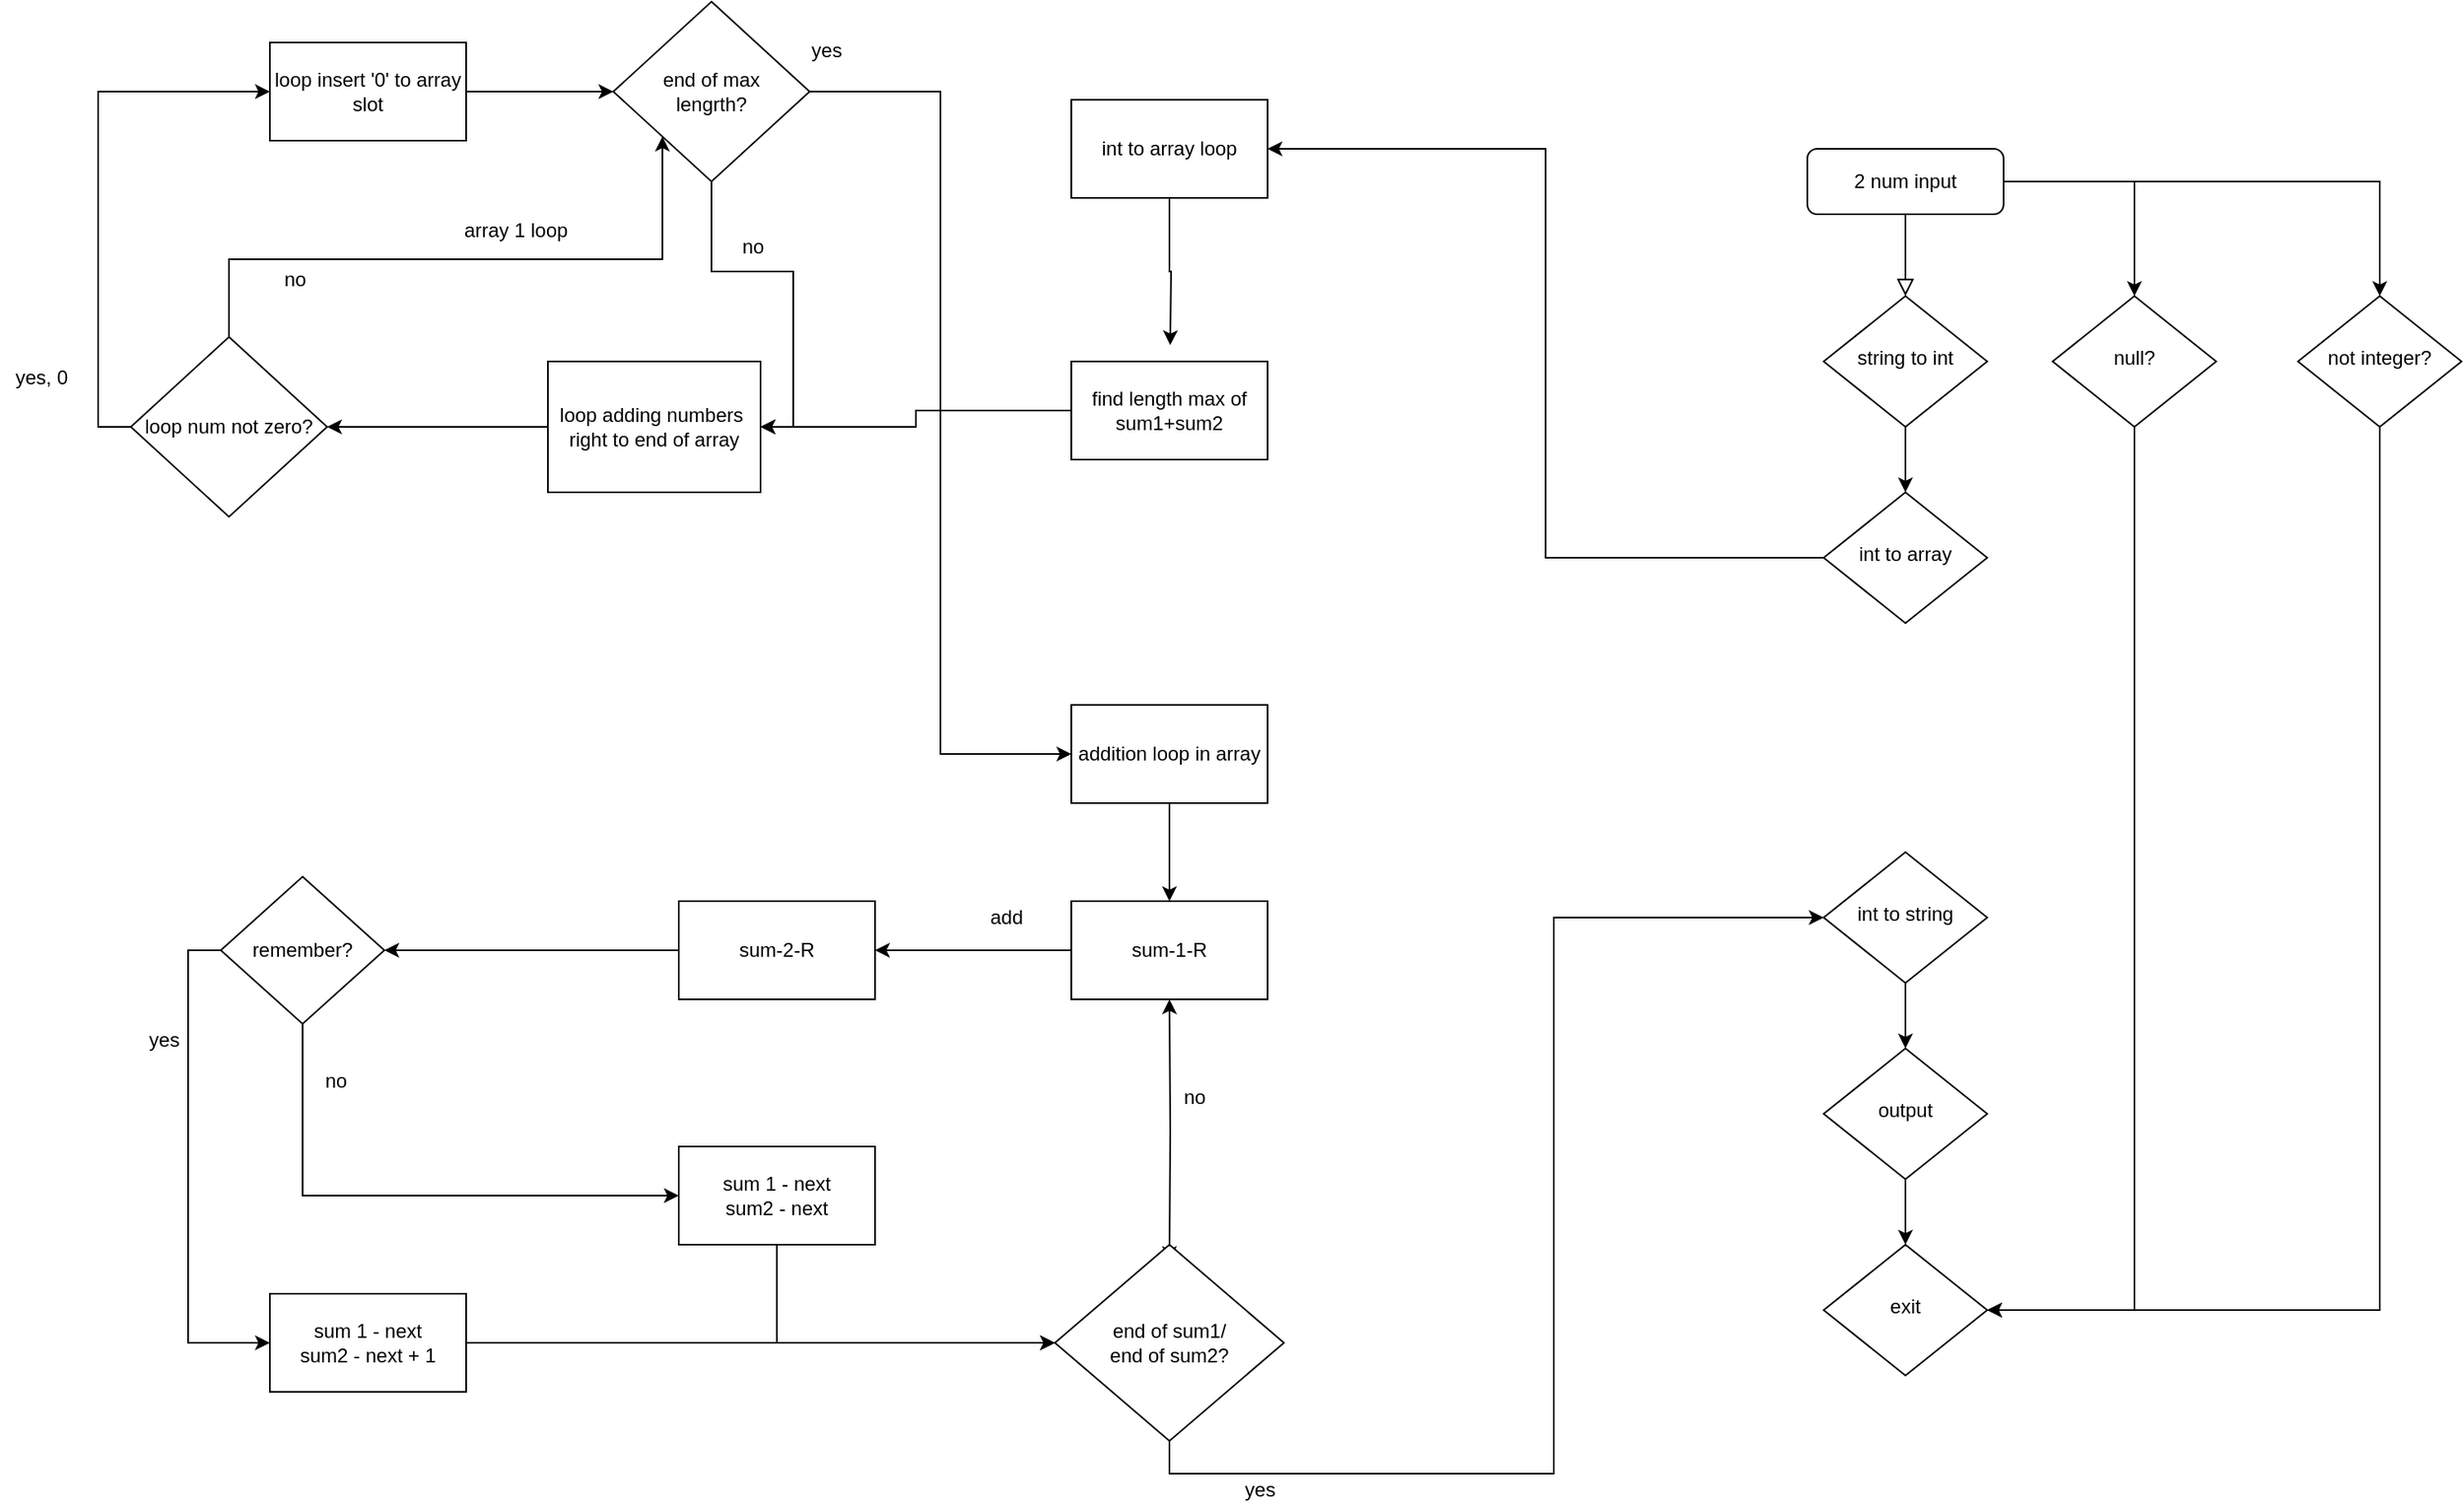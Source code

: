 <mxfile version="15.4.0" type="device"><diagram id="C5RBs43oDa-KdzZeNtuy" name="Page-1"><mxGraphModel dx="2119" dy="2002" grid="1" gridSize="10" guides="1" tooltips="1" connect="1" arrows="1" fold="1" page="1" pageScale="1" pageWidth="827" pageHeight="1169" math="0" shadow="0"><root><mxCell id="WIyWlLk6GJQsqaUBKTNV-0"/><mxCell id="WIyWlLk6GJQsqaUBKTNV-1" parent="WIyWlLk6GJQsqaUBKTNV-0"/><mxCell id="WIyWlLk6GJQsqaUBKTNV-2" value="" style="rounded=0;html=1;jettySize=auto;orthogonalLoop=1;fontSize=11;endArrow=block;endFill=0;endSize=8;strokeWidth=1;shadow=0;labelBackgroundColor=none;edgeStyle=orthogonalEdgeStyle;" parent="WIyWlLk6GJQsqaUBKTNV-1" source="WIyWlLk6GJQsqaUBKTNV-3" target="WIyWlLk6GJQsqaUBKTNV-6" edge="1"><mxGeometry relative="1" as="geometry"/></mxCell><mxCell id="GX62_Ysp5l6n5CZoRIz--12" style="edgeStyle=orthogonalEdgeStyle;rounded=0;orthogonalLoop=1;jettySize=auto;html=1;exitX=1;exitY=0.5;exitDx=0;exitDy=0;entryX=0.5;entryY=0;entryDx=0;entryDy=0;" parent="WIyWlLk6GJQsqaUBKTNV-1" source="WIyWlLk6GJQsqaUBKTNV-3" target="GX62_Ysp5l6n5CZoRIz--11" edge="1"><mxGeometry relative="1" as="geometry"/></mxCell><mxCell id="GX62_Ysp5l6n5CZoRIz--15" style="edgeStyle=orthogonalEdgeStyle;rounded=0;orthogonalLoop=1;jettySize=auto;html=1;exitX=1;exitY=0.5;exitDx=0;exitDy=0;entryX=0.5;entryY=0;entryDx=0;entryDy=0;" parent="WIyWlLk6GJQsqaUBKTNV-1" source="WIyWlLk6GJQsqaUBKTNV-3" target="GX62_Ysp5l6n5CZoRIz--14" edge="1"><mxGeometry relative="1" as="geometry"/></mxCell><mxCell id="WIyWlLk6GJQsqaUBKTNV-3" value="2 num input" style="rounded=1;whiteSpace=wrap;html=1;fontSize=12;glass=0;strokeWidth=1;shadow=0;" parent="WIyWlLk6GJQsqaUBKTNV-1" vertex="1"><mxGeometry x="160" y="80" width="120" height="40" as="geometry"/></mxCell><mxCell id="GX62_Ysp5l6n5CZoRIz--3" style="edgeStyle=orthogonalEdgeStyle;rounded=0;orthogonalLoop=1;jettySize=auto;html=1;exitX=0.5;exitY=1;exitDx=0;exitDy=0;entryX=0.5;entryY=0;entryDx=0;entryDy=0;" parent="WIyWlLk6GJQsqaUBKTNV-1" source="WIyWlLk6GJQsqaUBKTNV-6" target="WIyWlLk6GJQsqaUBKTNV-10" edge="1"><mxGeometry relative="1" as="geometry"/></mxCell><mxCell id="WIyWlLk6GJQsqaUBKTNV-6" value="string to int" style="rhombus;whiteSpace=wrap;html=1;shadow=0;fontFamily=Helvetica;fontSize=12;align=center;strokeWidth=1;spacing=6;spacingTop=-4;" parent="WIyWlLk6GJQsqaUBKTNV-1" vertex="1"><mxGeometry x="170" y="170" width="100" height="80" as="geometry"/></mxCell><mxCell id="GX62_Ysp5l6n5CZoRIz--49" style="edgeStyle=orthogonalEdgeStyle;rounded=0;orthogonalLoop=1;jettySize=auto;html=1;exitX=0;exitY=0.5;exitDx=0;exitDy=0;entryX=1;entryY=0.5;entryDx=0;entryDy=0;" parent="WIyWlLk6GJQsqaUBKTNV-1" source="WIyWlLk6GJQsqaUBKTNV-10" target="GX62_Ysp5l6n5CZoRIz--50" edge="1"><mxGeometry relative="1" as="geometry"><mxPoint x="-30" y="329.571" as="targetPoint"/></mxGeometry></mxCell><mxCell id="WIyWlLk6GJQsqaUBKTNV-10" value="int to array" style="rhombus;whiteSpace=wrap;html=1;shadow=0;fontFamily=Helvetica;fontSize=12;align=center;strokeWidth=1;spacing=6;spacingTop=-4;" parent="WIyWlLk6GJQsqaUBKTNV-1" vertex="1"><mxGeometry x="170" y="290" width="100" height="80" as="geometry"/></mxCell><mxCell id="GX62_Ysp5l6n5CZoRIz--6" style="edgeStyle=orthogonalEdgeStyle;rounded=0;orthogonalLoop=1;jettySize=auto;html=1;exitX=0.5;exitY=1;exitDx=0;exitDy=0;entryX=0.5;entryY=0;entryDx=0;entryDy=0;" parent="WIyWlLk6GJQsqaUBKTNV-1" source="GX62_Ysp5l6n5CZoRIz--1" target="GX62_Ysp5l6n5CZoRIz--2" edge="1"><mxGeometry relative="1" as="geometry"/></mxCell><mxCell id="GX62_Ysp5l6n5CZoRIz--1" value="int to string" style="rhombus;whiteSpace=wrap;html=1;shadow=0;fontFamily=Helvetica;fontSize=12;align=center;strokeWidth=1;spacing=6;spacingTop=-4;" parent="WIyWlLk6GJQsqaUBKTNV-1" vertex="1"><mxGeometry x="170" y="510" width="100" height="80" as="geometry"/></mxCell><mxCell id="GX62_Ysp5l6n5CZoRIz--9" style="edgeStyle=orthogonalEdgeStyle;rounded=0;orthogonalLoop=1;jettySize=auto;html=1;exitX=0.5;exitY=1;exitDx=0;exitDy=0;entryX=0.5;entryY=0;entryDx=0;entryDy=0;" parent="WIyWlLk6GJQsqaUBKTNV-1" source="GX62_Ysp5l6n5CZoRIz--2" target="GX62_Ysp5l6n5CZoRIz--8" edge="1"><mxGeometry relative="1" as="geometry"/></mxCell><mxCell id="GX62_Ysp5l6n5CZoRIz--2" value="output" style="rhombus;whiteSpace=wrap;html=1;shadow=0;fontFamily=Helvetica;fontSize=12;align=center;strokeWidth=1;spacing=6;spacingTop=-4;" parent="WIyWlLk6GJQsqaUBKTNV-1" vertex="1"><mxGeometry x="170" y="630" width="100" height="80" as="geometry"/></mxCell><mxCell id="GX62_Ysp5l6n5CZoRIz--8" value="exit" style="rhombus;whiteSpace=wrap;html=1;shadow=0;fontFamily=Helvetica;fontSize=12;align=center;strokeWidth=1;spacing=6;spacingTop=-4;" parent="WIyWlLk6GJQsqaUBKTNV-1" vertex="1"><mxGeometry x="170" y="750" width="100" height="80" as="geometry"/></mxCell><mxCell id="GX62_Ysp5l6n5CZoRIz--13" style="edgeStyle=orthogonalEdgeStyle;rounded=0;orthogonalLoop=1;jettySize=auto;html=1;exitX=0.5;exitY=1;exitDx=0;exitDy=0;entryX=1;entryY=0.5;entryDx=0;entryDy=0;" parent="WIyWlLk6GJQsqaUBKTNV-1" source="GX62_Ysp5l6n5CZoRIz--11" target="GX62_Ysp5l6n5CZoRIz--8" edge="1"><mxGeometry relative="1" as="geometry"/></mxCell><mxCell id="GX62_Ysp5l6n5CZoRIz--11" value="null?" style="rhombus;whiteSpace=wrap;html=1;shadow=0;fontFamily=Helvetica;fontSize=12;align=center;strokeWidth=1;spacing=6;spacingTop=-4;" parent="WIyWlLk6GJQsqaUBKTNV-1" vertex="1"><mxGeometry x="310" y="170" width="100" height="80" as="geometry"/></mxCell><mxCell id="GX62_Ysp5l6n5CZoRIz--16" style="edgeStyle=orthogonalEdgeStyle;rounded=0;orthogonalLoop=1;jettySize=auto;html=1;exitX=0.5;exitY=1;exitDx=0;exitDy=0;entryX=1;entryY=0.5;entryDx=0;entryDy=0;" parent="WIyWlLk6GJQsqaUBKTNV-1" source="GX62_Ysp5l6n5CZoRIz--14" target="GX62_Ysp5l6n5CZoRIz--8" edge="1"><mxGeometry relative="1" as="geometry"/></mxCell><mxCell id="GX62_Ysp5l6n5CZoRIz--14" value="not integer?" style="rhombus;whiteSpace=wrap;html=1;shadow=0;fontFamily=Helvetica;fontSize=12;align=center;strokeWidth=1;spacing=6;spacingTop=-4;" parent="WIyWlLk6GJQsqaUBKTNV-1" vertex="1"><mxGeometry x="460" y="170" width="100" height="80" as="geometry"/></mxCell><mxCell id="GX62_Ysp5l6n5CZoRIz--22" style="edgeStyle=orthogonalEdgeStyle;rounded=0;orthogonalLoop=1;jettySize=auto;html=1;exitX=0.5;exitY=1;exitDx=0;exitDy=0;entryX=0.5;entryY=0;entryDx=0;entryDy=0;" parent="WIyWlLk6GJQsqaUBKTNV-1" source="GX62_Ysp5l6n5CZoRIz--18" target="GX62_Ysp5l6n5CZoRIz--20" edge="1"><mxGeometry relative="1" as="geometry"/></mxCell><mxCell id="GX62_Ysp5l6n5CZoRIz--18" value="addition loop in array" style="rounded=0;whiteSpace=wrap;html=1;" parent="WIyWlLk6GJQsqaUBKTNV-1" vertex="1"><mxGeometry x="-290" y="420" width="120" height="60" as="geometry"/></mxCell><mxCell id="GX62_Ysp5l6n5CZoRIz--39" style="edgeStyle=orthogonalEdgeStyle;rounded=0;orthogonalLoop=1;jettySize=auto;html=1;exitX=0;exitY=0.5;exitDx=0;exitDy=0;entryX=1;entryY=0.5;entryDx=0;entryDy=0;" parent="WIyWlLk6GJQsqaUBKTNV-1" source="GX62_Ysp5l6n5CZoRIz--19" target="GX62_Ysp5l6n5CZoRIz--40" edge="1"><mxGeometry relative="1" as="geometry"><mxPoint x="-680" y="569.706" as="targetPoint"/></mxGeometry></mxCell><mxCell id="GX62_Ysp5l6n5CZoRIz--19" value="sum-2-R" style="rounded=0;whiteSpace=wrap;html=1;" parent="WIyWlLk6GJQsqaUBKTNV-1" vertex="1"><mxGeometry x="-530" y="540" width="120" height="60" as="geometry"/></mxCell><mxCell id="GX62_Ysp5l6n5CZoRIz--38" style="edgeStyle=orthogonalEdgeStyle;rounded=0;orthogonalLoop=1;jettySize=auto;html=1;exitX=0;exitY=0.5;exitDx=0;exitDy=0;entryX=1;entryY=0.5;entryDx=0;entryDy=0;" parent="WIyWlLk6GJQsqaUBKTNV-1" source="GX62_Ysp5l6n5CZoRIz--20" target="GX62_Ysp5l6n5CZoRIz--19" edge="1"><mxGeometry relative="1" as="geometry"/></mxCell><mxCell id="GX62_Ysp5l6n5CZoRIz--20" value="sum-1-R" style="rounded=0;whiteSpace=wrap;html=1;" parent="WIyWlLk6GJQsqaUBKTNV-1" vertex="1"><mxGeometry x="-290" y="540" width="120" height="60" as="geometry"/></mxCell><mxCell id="GX62_Ysp5l6n5CZoRIz--46" style="edgeStyle=orthogonalEdgeStyle;rounded=0;orthogonalLoop=1;jettySize=auto;html=1;exitX=0.5;exitY=1;exitDx=0;exitDy=0;entryX=0;entryY=0.5;entryDx=0;entryDy=0;" parent="WIyWlLk6GJQsqaUBKTNV-1" source="GX62_Ysp5l6n5CZoRIz--21" target="GX62_Ysp5l6n5CZoRIz--32" edge="1"><mxGeometry relative="1" as="geometry"/></mxCell><mxCell id="GX62_Ysp5l6n5CZoRIz--21" value="sum 1 - next&lt;br&gt;sum2 - next&lt;br&gt;" style="rounded=0;whiteSpace=wrap;html=1;" parent="WIyWlLk6GJQsqaUBKTNV-1" vertex="1"><mxGeometry x="-530" y="690" width="120" height="60" as="geometry"/></mxCell><mxCell id="GX62_Ysp5l6n5CZoRIz--24" value="add" style="text;html=1;align=center;verticalAlign=middle;resizable=0;points=[];autosize=1;strokeColor=none;fillColor=none;" parent="WIyWlLk6GJQsqaUBKTNV-1" vertex="1"><mxGeometry x="-350" y="540" width="40" height="20" as="geometry"/></mxCell><mxCell id="GX62_Ysp5l6n5CZoRIz--31" style="edgeStyle=orthogonalEdgeStyle;rounded=0;orthogonalLoop=1;jettySize=auto;html=1;exitX=0.5;exitY=0;exitDx=0;exitDy=0;entryX=0.5;entryY=1;entryDx=0;entryDy=0;" parent="WIyWlLk6GJQsqaUBKTNV-1" target="GX62_Ysp5l6n5CZoRIz--20" edge="1"><mxGeometry relative="1" as="geometry"><mxPoint x="-230" y="760" as="sourcePoint"/></mxGeometry></mxCell><mxCell id="GX62_Ysp5l6n5CZoRIz--30" value="no" style="text;html=1;align=center;verticalAlign=middle;resizable=0;points=[];autosize=1;strokeColor=none;fillColor=none;" parent="WIyWlLk6GJQsqaUBKTNV-1" vertex="1"><mxGeometry x="-230" y="650" width="30" height="20" as="geometry"/></mxCell><mxCell id="GX62_Ysp5l6n5CZoRIz--34" style="edgeStyle=orthogonalEdgeStyle;rounded=0;orthogonalLoop=1;jettySize=auto;html=1;exitX=0.5;exitY=0;exitDx=0;exitDy=0;" parent="WIyWlLk6GJQsqaUBKTNV-1" source="GX62_Ysp5l6n5CZoRIz--32" edge="1"><mxGeometry relative="1" as="geometry"><mxPoint x="-230" y="760" as="targetPoint"/></mxGeometry></mxCell><mxCell id="GX62_Ysp5l6n5CZoRIz--35" style="edgeStyle=orthogonalEdgeStyle;rounded=0;orthogonalLoop=1;jettySize=auto;html=1;exitX=0.5;exitY=1;exitDx=0;exitDy=0;entryX=0;entryY=0.5;entryDx=0;entryDy=0;" parent="WIyWlLk6GJQsqaUBKTNV-1" source="GX62_Ysp5l6n5CZoRIz--32" target="GX62_Ysp5l6n5CZoRIz--1" edge="1"><mxGeometry relative="1" as="geometry"><mxPoint x="-540" y="660" as="targetPoint"/></mxGeometry></mxCell><mxCell id="GX62_Ysp5l6n5CZoRIz--32" value="&lt;span&gt;end of sum1/&lt;/span&gt;&lt;br&gt;&lt;span&gt;end of sum2?&lt;/span&gt;" style="rhombus;whiteSpace=wrap;html=1;" parent="WIyWlLk6GJQsqaUBKTNV-1" vertex="1"><mxGeometry x="-300" y="750" width="140" height="120" as="geometry"/></mxCell><mxCell id="GX62_Ysp5l6n5CZoRIz--36" value="yes" style="text;html=1;align=center;verticalAlign=middle;resizable=0;points=[];autosize=1;strokeColor=none;fillColor=none;" parent="WIyWlLk6GJQsqaUBKTNV-1" vertex="1"><mxGeometry x="-190" y="890" width="30" height="20" as="geometry"/></mxCell><mxCell id="GX62_Ysp5l6n5CZoRIz--41" style="edgeStyle=orthogonalEdgeStyle;rounded=0;orthogonalLoop=1;jettySize=auto;html=1;exitX=0.5;exitY=1;exitDx=0;exitDy=0;entryX=0;entryY=0.5;entryDx=0;entryDy=0;" parent="WIyWlLk6GJQsqaUBKTNV-1" source="GX62_Ysp5l6n5CZoRIz--40" target="GX62_Ysp5l6n5CZoRIz--21" edge="1"><mxGeometry relative="1" as="geometry"/></mxCell><mxCell id="GX62_Ysp5l6n5CZoRIz--47" style="edgeStyle=orthogonalEdgeStyle;rounded=0;orthogonalLoop=1;jettySize=auto;html=1;exitX=0;exitY=0.5;exitDx=0;exitDy=0;entryX=0;entryY=0.5;entryDx=0;entryDy=0;" parent="WIyWlLk6GJQsqaUBKTNV-1" source="GX62_Ysp5l6n5CZoRIz--40" target="GX62_Ysp5l6n5CZoRIz--44" edge="1"><mxGeometry relative="1" as="geometry"/></mxCell><mxCell id="GX62_Ysp5l6n5CZoRIz--40" value="remember?" style="rhombus;whiteSpace=wrap;html=1;" parent="WIyWlLk6GJQsqaUBKTNV-1" vertex="1"><mxGeometry x="-810" y="525" width="100" height="90" as="geometry"/></mxCell><mxCell id="GX62_Ysp5l6n5CZoRIz--42" value="no" style="text;html=1;align=center;verticalAlign=middle;resizable=0;points=[];autosize=1;strokeColor=none;fillColor=none;" parent="WIyWlLk6GJQsqaUBKTNV-1" vertex="1"><mxGeometry x="-755" y="640" width="30" height="20" as="geometry"/></mxCell><mxCell id="GX62_Ysp5l6n5CZoRIz--43" value="yes" style="text;html=1;align=center;verticalAlign=middle;resizable=0;points=[];autosize=1;strokeColor=none;fillColor=none;" parent="WIyWlLk6GJQsqaUBKTNV-1" vertex="1"><mxGeometry x="-860" y="615" width="30" height="20" as="geometry"/></mxCell><mxCell id="GX62_Ysp5l6n5CZoRIz--48" style="edgeStyle=orthogonalEdgeStyle;rounded=0;orthogonalLoop=1;jettySize=auto;html=1;exitX=1;exitY=0.5;exitDx=0;exitDy=0;entryX=0;entryY=0.5;entryDx=0;entryDy=0;" parent="WIyWlLk6GJQsqaUBKTNV-1" source="GX62_Ysp5l6n5CZoRIz--44" target="GX62_Ysp5l6n5CZoRIz--32" edge="1"><mxGeometry relative="1" as="geometry"/></mxCell><mxCell id="GX62_Ysp5l6n5CZoRIz--44" value="sum 1 - next&lt;br&gt;sum2 - next + 1" style="rounded=0;whiteSpace=wrap;html=1;" parent="WIyWlLk6GJQsqaUBKTNV-1" vertex="1"><mxGeometry x="-780" y="780" width="120" height="60" as="geometry"/></mxCell><mxCell id="GX62_Ysp5l6n5CZoRIz--51" style="edgeStyle=orthogonalEdgeStyle;rounded=0;orthogonalLoop=1;jettySize=auto;html=1;exitX=0.5;exitY=1;exitDx=0;exitDy=0;" parent="WIyWlLk6GJQsqaUBKTNV-1" source="GX62_Ysp5l6n5CZoRIz--50" edge="1"><mxGeometry relative="1" as="geometry"><mxPoint x="-229.529" y="200" as="targetPoint"/></mxGeometry></mxCell><mxCell id="GX62_Ysp5l6n5CZoRIz--50" value="int to array loop" style="rounded=0;whiteSpace=wrap;html=1;" parent="WIyWlLk6GJQsqaUBKTNV-1" vertex="1"><mxGeometry x="-290" y="50" width="120" height="60" as="geometry"/></mxCell><mxCell id="GX62_Ysp5l6n5CZoRIz--53" style="edgeStyle=orthogonalEdgeStyle;rounded=0;orthogonalLoop=1;jettySize=auto;html=1;exitX=0;exitY=0.5;exitDx=0;exitDy=0;entryX=1;entryY=0.5;entryDx=0;entryDy=0;" parent="WIyWlLk6GJQsqaUBKTNV-1" source="GX62_Ysp5l6n5CZoRIz--52" target="GX62_Ysp5l6n5CZoRIz--54" edge="1"><mxGeometry relative="1" as="geometry"><mxPoint x="-460" y="239.941" as="targetPoint"/></mxGeometry></mxCell><mxCell id="GX62_Ysp5l6n5CZoRIz--52" value="find length max of sum1+sum2" style="rounded=0;whiteSpace=wrap;html=1;" parent="WIyWlLk6GJQsqaUBKTNV-1" vertex="1"><mxGeometry x="-290" y="210" width="120" height="60" as="geometry"/></mxCell><mxCell id="GX62_Ysp5l6n5CZoRIz--62" style="edgeStyle=orthogonalEdgeStyle;rounded=0;orthogonalLoop=1;jettySize=auto;html=1;exitX=0;exitY=0.5;exitDx=0;exitDy=0;entryX=1;entryY=0.5;entryDx=0;entryDy=0;" parent="WIyWlLk6GJQsqaUBKTNV-1" source="GX62_Ysp5l6n5CZoRIz--54" target="GX62_Ysp5l6n5CZoRIz--63" edge="1"><mxGeometry relative="1" as="geometry"><mxPoint x="-680" y="239.941" as="targetPoint"/></mxGeometry></mxCell><mxCell id="GX62_Ysp5l6n5CZoRIz--54" value="loop adding numbers&amp;nbsp; right to end of array" style="rounded=0;whiteSpace=wrap;html=1;" parent="WIyWlLk6GJQsqaUBKTNV-1" vertex="1"><mxGeometry x="-610" y="210" width="130" height="80" as="geometry"/></mxCell><mxCell id="GX62_Ysp5l6n5CZoRIz--72" style="edgeStyle=orthogonalEdgeStyle;rounded=0;orthogonalLoop=1;jettySize=auto;html=1;exitX=0.5;exitY=1;exitDx=0;exitDy=0;entryX=1;entryY=0.5;entryDx=0;entryDy=0;" parent="WIyWlLk6GJQsqaUBKTNV-1" source="GX62_Ysp5l6n5CZoRIz--59" target="GX62_Ysp5l6n5CZoRIz--54" edge="1"><mxGeometry relative="1" as="geometry"/></mxCell><mxCell id="GX62_Ysp5l6n5CZoRIz--74" style="edgeStyle=orthogonalEdgeStyle;rounded=0;orthogonalLoop=1;jettySize=auto;html=1;exitX=1;exitY=0.5;exitDx=0;exitDy=0;entryX=0;entryY=0.5;entryDx=0;entryDy=0;" parent="WIyWlLk6GJQsqaUBKTNV-1" source="GX62_Ysp5l6n5CZoRIz--59" target="GX62_Ysp5l6n5CZoRIz--18" edge="1"><mxGeometry relative="1" as="geometry"><mxPoint x="-390" y="440" as="targetPoint"/></mxGeometry></mxCell><mxCell id="GX62_Ysp5l6n5CZoRIz--59" value="end of max&lt;br&gt;lengrth?" style="rhombus;whiteSpace=wrap;html=1;" parent="WIyWlLk6GJQsqaUBKTNV-1" vertex="1"><mxGeometry x="-570" y="-10" width="120" height="110" as="geometry"/></mxCell><mxCell id="GX62_Ysp5l6n5CZoRIz--61" value="array 1 loop" style="text;html=1;align=center;verticalAlign=middle;resizable=0;points=[];autosize=1;strokeColor=none;fillColor=none;" parent="WIyWlLk6GJQsqaUBKTNV-1" vertex="1"><mxGeometry x="-670" y="120" width="80" height="20" as="geometry"/></mxCell><mxCell id="GX62_Ysp5l6n5CZoRIz--66" style="edgeStyle=orthogonalEdgeStyle;rounded=0;orthogonalLoop=1;jettySize=auto;html=1;exitX=0;exitY=0.5;exitDx=0;exitDy=0;entryX=0;entryY=0.5;entryDx=0;entryDy=0;" parent="WIyWlLk6GJQsqaUBKTNV-1" source="GX62_Ysp5l6n5CZoRIz--63" target="GX62_Ysp5l6n5CZoRIz--67" edge="1"><mxGeometry relative="1" as="geometry"><mxPoint x="-860" y="60" as="targetPoint"/></mxGeometry></mxCell><mxCell id="GX62_Ysp5l6n5CZoRIz--76" style="edgeStyle=orthogonalEdgeStyle;rounded=0;orthogonalLoop=1;jettySize=auto;html=1;exitX=0.5;exitY=0;exitDx=0;exitDy=0;entryX=0;entryY=1;entryDx=0;entryDy=0;" parent="WIyWlLk6GJQsqaUBKTNV-1" source="GX62_Ysp5l6n5CZoRIz--63" target="GX62_Ysp5l6n5CZoRIz--59" edge="1"><mxGeometry relative="1" as="geometry"/></mxCell><mxCell id="GX62_Ysp5l6n5CZoRIz--63" value="loop num not zero?" style="rhombus;whiteSpace=wrap;html=1;" parent="WIyWlLk6GJQsqaUBKTNV-1" vertex="1"><mxGeometry x="-865" y="195" width="120" height="110" as="geometry"/></mxCell><mxCell id="GX62_Ysp5l6n5CZoRIz--65" value="no" style="text;html=1;align=center;verticalAlign=middle;resizable=0;points=[];autosize=1;strokeColor=none;fillColor=none;" parent="WIyWlLk6GJQsqaUBKTNV-1" vertex="1"><mxGeometry x="-780" y="150" width="30" height="20" as="geometry"/></mxCell><mxCell id="GX62_Ysp5l6n5CZoRIz--68" style="edgeStyle=orthogonalEdgeStyle;rounded=0;orthogonalLoop=1;jettySize=auto;html=1;exitX=1;exitY=0.5;exitDx=0;exitDy=0;entryX=0;entryY=0.5;entryDx=0;entryDy=0;" parent="WIyWlLk6GJQsqaUBKTNV-1" source="GX62_Ysp5l6n5CZoRIz--67" target="GX62_Ysp5l6n5CZoRIz--59" edge="1"><mxGeometry relative="1" as="geometry"><mxPoint x="-560" y="64.647" as="targetPoint"/></mxGeometry></mxCell><mxCell id="GX62_Ysp5l6n5CZoRIz--67" value="loop insert '0' to array slot" style="rounded=0;whiteSpace=wrap;html=1;" parent="WIyWlLk6GJQsqaUBKTNV-1" vertex="1"><mxGeometry x="-780" y="15" width="120" height="60" as="geometry"/></mxCell><mxCell id="GX62_Ysp5l6n5CZoRIz--69" value="yes, 0" style="text;html=1;align=center;verticalAlign=middle;resizable=0;points=[];autosize=1;strokeColor=none;fillColor=none;" parent="WIyWlLk6GJQsqaUBKTNV-1" vertex="1"><mxGeometry x="-945" y="210" width="50" height="20" as="geometry"/></mxCell><mxCell id="GX62_Ysp5l6n5CZoRIz--73" value="yes" style="text;html=1;align=center;verticalAlign=middle;resizable=0;points=[];autosize=1;strokeColor=none;fillColor=none;" parent="WIyWlLk6GJQsqaUBKTNV-1" vertex="1"><mxGeometry x="-455" y="10" width="30" height="20" as="geometry"/></mxCell><mxCell id="GX62_Ysp5l6n5CZoRIz--75" value="no" style="text;html=1;align=center;verticalAlign=middle;resizable=0;points=[];autosize=1;strokeColor=none;fillColor=none;" parent="WIyWlLk6GJQsqaUBKTNV-1" vertex="1"><mxGeometry x="-500" y="130" width="30" height="20" as="geometry"/></mxCell></root></mxGraphModel></diagram></mxfile>